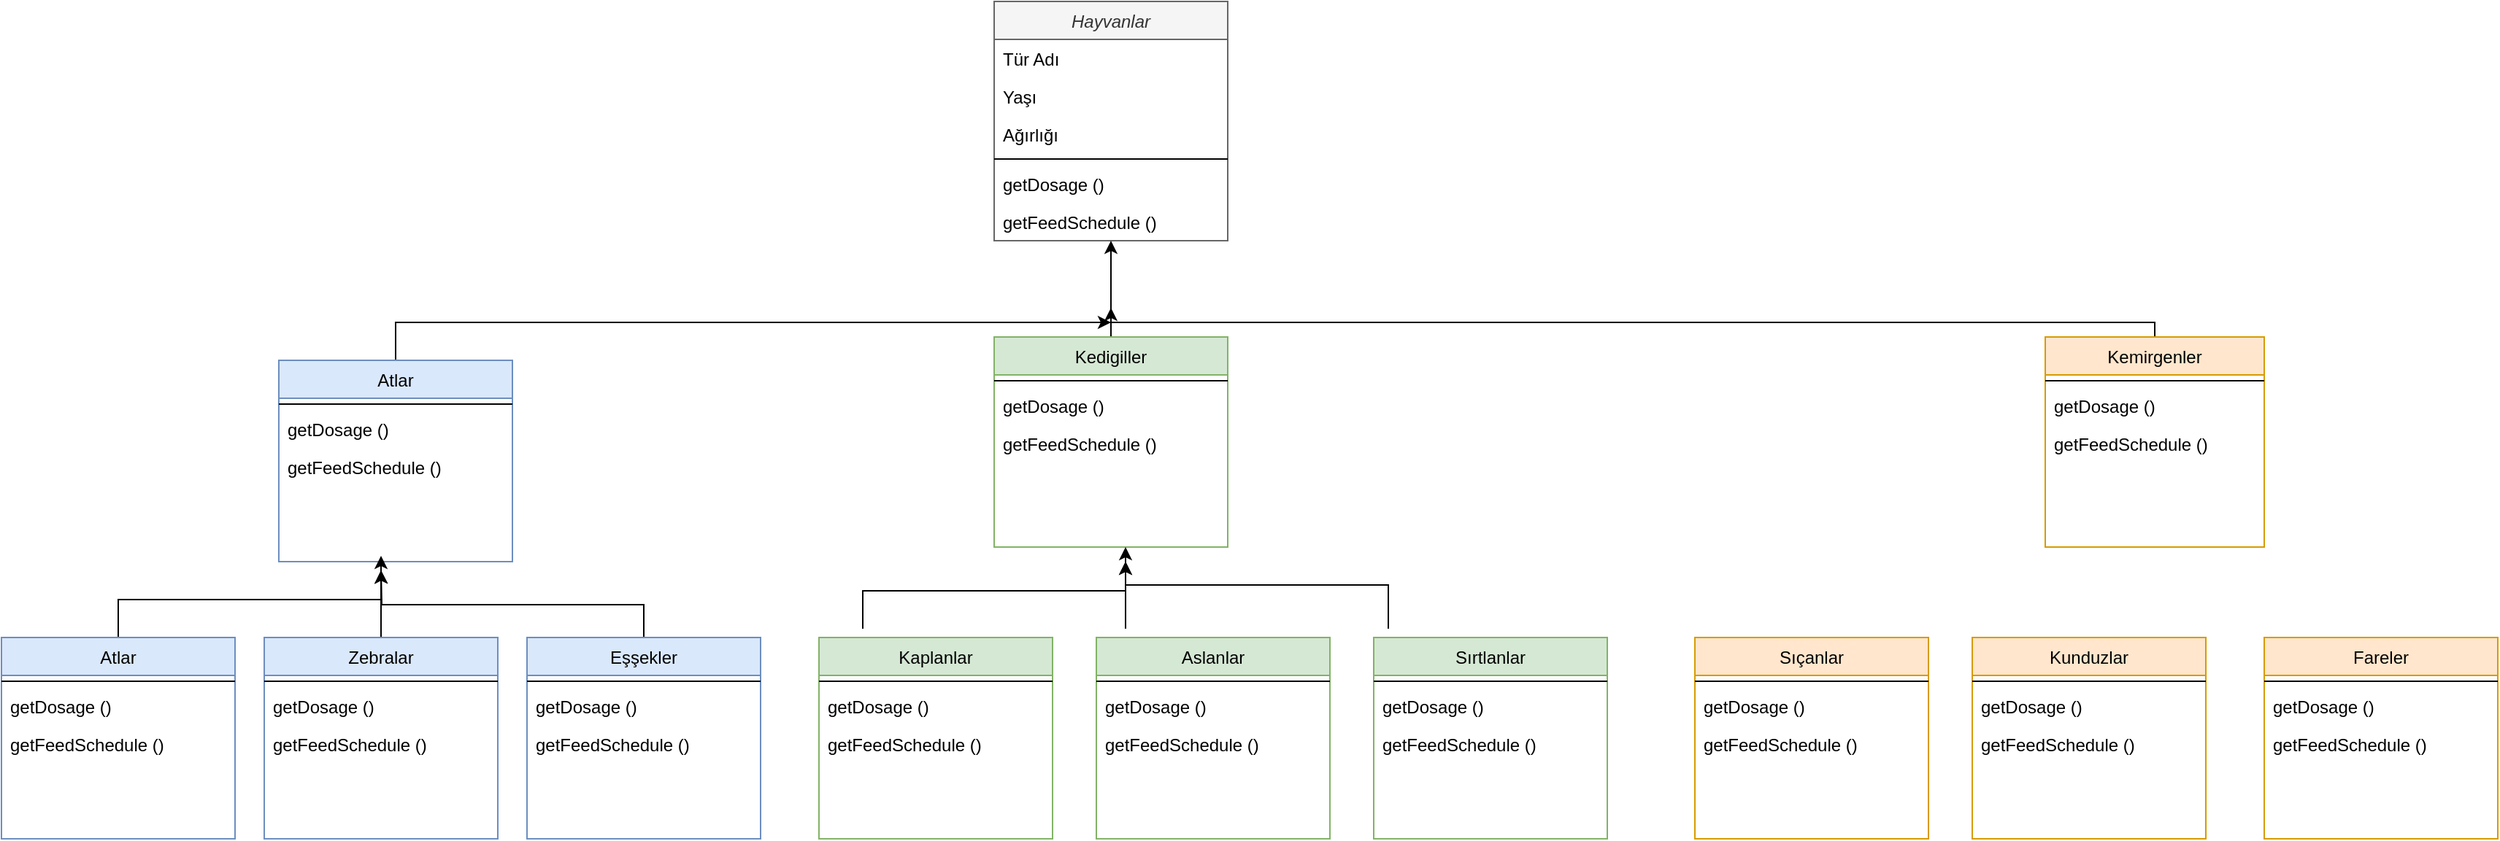 <mxfile version="20.2.4" type="device"><diagram id="C5RBs43oDa-KdzZeNtuy" name="Page-1"><mxGraphModel dx="868" dy="446" grid="1" gridSize="10" guides="1" tooltips="1" connect="1" arrows="1" fold="1" page="1" pageScale="1" pageWidth="827" pageHeight="1169" math="0" shadow="0"><root><mxCell id="WIyWlLk6GJQsqaUBKTNV-0"/><mxCell id="WIyWlLk6GJQsqaUBKTNV-1" parent="WIyWlLk6GJQsqaUBKTNV-0"/><mxCell id="zkfFHV4jXpPFQw0GAbJ--0" value="Hayvanlar" style="swimlane;fontStyle=2;align=center;verticalAlign=top;childLayout=stackLayout;horizontal=1;startSize=26;horizontalStack=0;resizeParent=1;resizeLast=0;collapsible=1;marginBottom=0;rounded=0;shadow=0;strokeWidth=1;fillColor=#f5f5f5;fontColor=#333333;strokeColor=#666666;" parent="WIyWlLk6GJQsqaUBKTNV-1" vertex="1"><mxGeometry x="710" y="80" width="160" height="164" as="geometry"><mxRectangle x="230" y="140" width="160" height="26" as="alternateBounds"/></mxGeometry></mxCell><mxCell id="zkfFHV4jXpPFQw0GAbJ--1" value="Tür Adı" style="text;align=left;verticalAlign=top;spacingLeft=4;spacingRight=4;overflow=hidden;rotatable=0;points=[[0,0.5],[1,0.5]];portConstraint=eastwest;" parent="zkfFHV4jXpPFQw0GAbJ--0" vertex="1"><mxGeometry y="26" width="160" height="26" as="geometry"/></mxCell><mxCell id="zkfFHV4jXpPFQw0GAbJ--2" value="Yaşı " style="text;align=left;verticalAlign=top;spacingLeft=4;spacingRight=4;overflow=hidden;rotatable=0;points=[[0,0.5],[1,0.5]];portConstraint=eastwest;rounded=0;shadow=0;html=0;" parent="zkfFHV4jXpPFQw0GAbJ--0" vertex="1"><mxGeometry y="52" width="160" height="26" as="geometry"/></mxCell><mxCell id="zkfFHV4jXpPFQw0GAbJ--3" value="Ağırlığı" style="text;align=left;verticalAlign=top;spacingLeft=4;spacingRight=4;overflow=hidden;rotatable=0;points=[[0,0.5],[1,0.5]];portConstraint=eastwest;rounded=0;shadow=0;html=0;" parent="zkfFHV4jXpPFQw0GAbJ--0" vertex="1"><mxGeometry y="78" width="160" height="26" as="geometry"/></mxCell><mxCell id="zkfFHV4jXpPFQw0GAbJ--4" value="" style="line;html=1;strokeWidth=1;align=left;verticalAlign=middle;spacingTop=-1;spacingLeft=3;spacingRight=3;rotatable=0;labelPosition=right;points=[];portConstraint=eastwest;" parent="zkfFHV4jXpPFQw0GAbJ--0" vertex="1"><mxGeometry y="104" width="160" height="8" as="geometry"/></mxCell><mxCell id="zkfFHV4jXpPFQw0GAbJ--5" value="getDosage ()" style="text;align=left;verticalAlign=top;spacingLeft=4;spacingRight=4;overflow=hidden;rotatable=0;points=[[0,0.5],[1,0.5]];portConstraint=eastwest;" parent="zkfFHV4jXpPFQw0GAbJ--0" vertex="1"><mxGeometry y="112" width="160" height="26" as="geometry"/></mxCell><mxCell id="9uhu1JV4qAGFvCIlWS7i-2" value="getFeedSchedule ()" style="text;align=left;verticalAlign=top;spacingLeft=4;spacingRight=4;overflow=hidden;rotatable=0;points=[[0,0.5],[1,0.5]];portConstraint=eastwest;" vertex="1" parent="zkfFHV4jXpPFQw0GAbJ--0"><mxGeometry y="138" width="160" height="26" as="geometry"/></mxCell><mxCell id="9uhu1JV4qAGFvCIlWS7i-8" style="edgeStyle=orthogonalEdgeStyle;rounded=0;orthogonalLoop=1;jettySize=auto;html=1;" edge="1" parent="WIyWlLk6GJQsqaUBKTNV-1" source="zkfFHV4jXpPFQw0GAbJ--6"><mxGeometry relative="1" as="geometry"><mxPoint x="790" y="300" as="targetPoint"/><Array as="points"><mxPoint x="300" y="300"/></Array></mxGeometry></mxCell><mxCell id="zkfFHV4jXpPFQw0GAbJ--6" value="Atlar" style="swimlane;fontStyle=0;align=center;verticalAlign=top;childLayout=stackLayout;horizontal=1;startSize=26;horizontalStack=0;resizeParent=1;resizeLast=0;collapsible=1;marginBottom=0;rounded=0;shadow=0;strokeWidth=1;fillColor=#dae8fc;strokeColor=#6c8ebf;" parent="WIyWlLk6GJQsqaUBKTNV-1" vertex="1"><mxGeometry x="220" y="326" width="160" height="138" as="geometry"><mxRectangle x="130" y="380" width="160" height="26" as="alternateBounds"/></mxGeometry></mxCell><mxCell id="zkfFHV4jXpPFQw0GAbJ--9" value="" style="line;html=1;strokeWidth=1;align=left;verticalAlign=middle;spacingTop=-1;spacingLeft=3;spacingRight=3;rotatable=0;labelPosition=right;points=[];portConstraint=eastwest;" parent="zkfFHV4jXpPFQw0GAbJ--6" vertex="1"><mxGeometry y="26" width="160" height="8" as="geometry"/></mxCell><mxCell id="9uhu1JV4qAGFvCIlWS7i-0" value="getDosage ()" style="text;align=left;verticalAlign=top;spacingLeft=4;spacingRight=4;overflow=hidden;rotatable=0;points=[[0,0.5],[1,0.5]];portConstraint=eastwest;" vertex="1" parent="zkfFHV4jXpPFQw0GAbJ--6"><mxGeometry y="34" width="160" height="26" as="geometry"/></mxCell><mxCell id="9uhu1JV4qAGFvCIlWS7i-1" value="getFeedSchedule ()" style="text;align=left;verticalAlign=top;spacingLeft=4;spacingRight=4;overflow=hidden;rotatable=0;points=[[0,0.5],[1,0.5]];portConstraint=eastwest;" vertex="1" parent="zkfFHV4jXpPFQw0GAbJ--6"><mxGeometry y="60" width="160" height="26" as="geometry"/></mxCell><mxCell id="9uhu1JV4qAGFvCIlWS7i-7" value="" style="edgeStyle=orthogonalEdgeStyle;rounded=0;orthogonalLoop=1;jettySize=auto;html=1;" edge="1" parent="WIyWlLk6GJQsqaUBKTNV-1" source="zkfFHV4jXpPFQw0GAbJ--13" target="9uhu1JV4qAGFvCIlWS7i-2"><mxGeometry relative="1" as="geometry"><Array as="points"><mxPoint x="300" y="300"/><mxPoint x="300" y="300"/></Array></mxGeometry></mxCell><mxCell id="zkfFHV4jXpPFQw0GAbJ--13" value="Kedigiller" style="swimlane;fontStyle=0;align=center;verticalAlign=top;childLayout=stackLayout;horizontal=1;startSize=26;horizontalStack=0;resizeParent=1;resizeLast=0;collapsible=1;marginBottom=0;rounded=0;shadow=0;strokeWidth=1;fillColor=#d5e8d4;strokeColor=#82b366;" parent="WIyWlLk6GJQsqaUBKTNV-1" vertex="1"><mxGeometry x="710" y="310" width="160" height="144" as="geometry"><mxRectangle x="340" y="380" width="170" height="26" as="alternateBounds"/></mxGeometry></mxCell><mxCell id="zkfFHV4jXpPFQw0GAbJ--15" value="" style="line;html=1;strokeWidth=1;align=left;verticalAlign=middle;spacingTop=-1;spacingLeft=3;spacingRight=3;rotatable=0;labelPosition=right;points=[];portConstraint=eastwest;" parent="zkfFHV4jXpPFQw0GAbJ--13" vertex="1"><mxGeometry y="26" width="160" height="8" as="geometry"/></mxCell><mxCell id="9uhu1JV4qAGFvCIlWS7i-3" value="getDosage ()" style="text;align=left;verticalAlign=top;spacingLeft=4;spacingRight=4;overflow=hidden;rotatable=0;points=[[0,0.5],[1,0.5]];portConstraint=eastwest;" vertex="1" parent="zkfFHV4jXpPFQw0GAbJ--13"><mxGeometry y="34" width="160" height="26" as="geometry"/></mxCell><mxCell id="9uhu1JV4qAGFvCIlWS7i-4" value="getFeedSchedule ()" style="text;align=left;verticalAlign=top;spacingLeft=4;spacingRight=4;overflow=hidden;rotatable=0;points=[[0,0.5],[1,0.5]];portConstraint=eastwest;" vertex="1" parent="zkfFHV4jXpPFQw0GAbJ--13"><mxGeometry y="60" width="160" height="26" as="geometry"/></mxCell><mxCell id="9uhu1JV4qAGFvCIlWS7i-9" style="edgeStyle=orthogonalEdgeStyle;rounded=0;orthogonalLoop=1;jettySize=auto;html=1;" edge="1" parent="WIyWlLk6GJQsqaUBKTNV-1" source="zkfFHV4jXpPFQw0GAbJ--17"><mxGeometry relative="1" as="geometry"><mxPoint x="790" y="290" as="targetPoint"/><Array as="points"><mxPoint x="1505" y="300"/></Array></mxGeometry></mxCell><mxCell id="zkfFHV4jXpPFQw0GAbJ--17" value="Kemirgenler" style="swimlane;fontStyle=0;align=center;verticalAlign=top;childLayout=stackLayout;horizontal=1;startSize=26;horizontalStack=0;resizeParent=1;resizeLast=0;collapsible=1;marginBottom=0;rounded=0;shadow=0;strokeWidth=1;fillColor=#ffe6cc;strokeColor=#d79b00;" parent="WIyWlLk6GJQsqaUBKTNV-1" vertex="1"><mxGeometry x="1430" y="310" width="150" height="144" as="geometry"><mxRectangle x="550" y="140" width="160" height="26" as="alternateBounds"/></mxGeometry></mxCell><mxCell id="zkfFHV4jXpPFQw0GAbJ--23" value="" style="line;html=1;strokeWidth=1;align=left;verticalAlign=middle;spacingTop=-1;spacingLeft=3;spacingRight=3;rotatable=0;labelPosition=right;points=[];portConstraint=eastwest;" parent="zkfFHV4jXpPFQw0GAbJ--17" vertex="1"><mxGeometry y="26" width="150" height="8" as="geometry"/></mxCell><mxCell id="9uhu1JV4qAGFvCIlWS7i-5" value="getDosage ()" style="text;align=left;verticalAlign=top;spacingLeft=4;spacingRight=4;overflow=hidden;rotatable=0;points=[[0,0.5],[1,0.5]];portConstraint=eastwest;" vertex="1" parent="zkfFHV4jXpPFQw0GAbJ--17"><mxGeometry y="34" width="150" height="26" as="geometry"/></mxCell><mxCell id="9uhu1JV4qAGFvCIlWS7i-6" value="getFeedSchedule ()" style="text;align=left;verticalAlign=top;spacingLeft=4;spacingRight=4;overflow=hidden;rotatable=0;points=[[0,0.5],[1,0.5]];portConstraint=eastwest;" vertex="1" parent="zkfFHV4jXpPFQw0GAbJ--17"><mxGeometry y="60" width="150" height="26" as="geometry"/></mxCell><mxCell id="9uhu1JV4qAGFvCIlWS7i-52" style="edgeStyle=orthogonalEdgeStyle;rounded=0;orthogonalLoop=1;jettySize=auto;html=1;" edge="1" parent="WIyWlLk6GJQsqaUBKTNV-1" source="9uhu1JV4qAGFvCIlWS7i-10"><mxGeometry relative="1" as="geometry"><mxPoint x="290" y="470" as="targetPoint"/><Array as="points"><mxPoint x="110" y="490"/><mxPoint x="290" y="490"/></Array></mxGeometry></mxCell><mxCell id="9uhu1JV4qAGFvCIlWS7i-10" value="Atlar" style="swimlane;fontStyle=0;align=center;verticalAlign=top;childLayout=stackLayout;horizontal=1;startSize=26;horizontalStack=0;resizeParent=1;resizeLast=0;collapsible=1;marginBottom=0;rounded=0;shadow=0;strokeWidth=1;fillColor=#dae8fc;strokeColor=#6c8ebf;" vertex="1" parent="WIyWlLk6GJQsqaUBKTNV-1"><mxGeometry x="30" y="516" width="160" height="138" as="geometry"><mxRectangle x="130" y="380" width="160" height="26" as="alternateBounds"/></mxGeometry></mxCell><mxCell id="9uhu1JV4qAGFvCIlWS7i-11" value="" style="line;html=1;strokeWidth=1;align=left;verticalAlign=middle;spacingTop=-1;spacingLeft=3;spacingRight=3;rotatable=0;labelPosition=right;points=[];portConstraint=eastwest;" vertex="1" parent="9uhu1JV4qAGFvCIlWS7i-10"><mxGeometry y="26" width="160" height="8" as="geometry"/></mxCell><mxCell id="9uhu1JV4qAGFvCIlWS7i-12" value="getDosage ()" style="text;align=left;verticalAlign=top;spacingLeft=4;spacingRight=4;overflow=hidden;rotatable=0;points=[[0,0.5],[1,0.5]];portConstraint=eastwest;" vertex="1" parent="9uhu1JV4qAGFvCIlWS7i-10"><mxGeometry y="34" width="160" height="26" as="geometry"/></mxCell><mxCell id="9uhu1JV4qAGFvCIlWS7i-13" value="getFeedSchedule ()" style="text;align=left;verticalAlign=top;spacingLeft=4;spacingRight=4;overflow=hidden;rotatable=0;points=[[0,0.5],[1,0.5]];portConstraint=eastwest;" vertex="1" parent="9uhu1JV4qAGFvCIlWS7i-10"><mxGeometry y="60" width="160" height="26" as="geometry"/></mxCell><mxCell id="9uhu1JV4qAGFvCIlWS7i-50" style="edgeStyle=orthogonalEdgeStyle;rounded=0;orthogonalLoop=1;jettySize=auto;html=1;exitX=0.5;exitY=0;exitDx=0;exitDy=0;" edge="1" parent="WIyWlLk6GJQsqaUBKTNV-1" source="9uhu1JV4qAGFvCIlWS7i-14"><mxGeometry relative="1" as="geometry"><mxPoint x="290" y="460" as="targetPoint"/></mxGeometry></mxCell><mxCell id="9uhu1JV4qAGFvCIlWS7i-14" value="Zebralar" style="swimlane;fontStyle=0;align=center;verticalAlign=top;childLayout=stackLayout;horizontal=1;startSize=26;horizontalStack=0;resizeParent=1;resizeLast=0;collapsible=1;marginBottom=0;rounded=0;shadow=0;strokeWidth=1;fillColor=#dae8fc;strokeColor=#6c8ebf;" vertex="1" parent="WIyWlLk6GJQsqaUBKTNV-1"><mxGeometry x="210" y="516" width="160" height="138" as="geometry"><mxRectangle x="130" y="380" width="160" height="26" as="alternateBounds"/></mxGeometry></mxCell><mxCell id="9uhu1JV4qAGFvCIlWS7i-15" value="" style="line;html=1;strokeWidth=1;align=left;verticalAlign=middle;spacingTop=-1;spacingLeft=3;spacingRight=3;rotatable=0;labelPosition=right;points=[];portConstraint=eastwest;" vertex="1" parent="9uhu1JV4qAGFvCIlWS7i-14"><mxGeometry y="26" width="160" height="8" as="geometry"/></mxCell><mxCell id="9uhu1JV4qAGFvCIlWS7i-16" value="getDosage ()" style="text;align=left;verticalAlign=top;spacingLeft=4;spacingRight=4;overflow=hidden;rotatable=0;points=[[0,0.5],[1,0.5]];portConstraint=eastwest;" vertex="1" parent="9uhu1JV4qAGFvCIlWS7i-14"><mxGeometry y="34" width="160" height="26" as="geometry"/></mxCell><mxCell id="9uhu1JV4qAGFvCIlWS7i-17" value="getFeedSchedule ()" style="text;align=left;verticalAlign=top;spacingLeft=4;spacingRight=4;overflow=hidden;rotatable=0;points=[[0,0.5],[1,0.5]];portConstraint=eastwest;" vertex="1" parent="9uhu1JV4qAGFvCIlWS7i-14"><mxGeometry y="60" width="160" height="26" as="geometry"/></mxCell><mxCell id="9uhu1JV4qAGFvCIlWS7i-51" style="edgeStyle=orthogonalEdgeStyle;rounded=0;orthogonalLoop=1;jettySize=auto;html=1;exitX=0.5;exitY=0;exitDx=0;exitDy=0;" edge="1" parent="WIyWlLk6GJQsqaUBKTNV-1" source="9uhu1JV4qAGFvCIlWS7i-18"><mxGeometry relative="1" as="geometry"><mxPoint x="290" y="470" as="targetPoint"/></mxGeometry></mxCell><mxCell id="9uhu1JV4qAGFvCIlWS7i-18" value="Eşşekler" style="swimlane;fontStyle=0;align=center;verticalAlign=top;childLayout=stackLayout;horizontal=1;startSize=26;horizontalStack=0;resizeParent=1;resizeLast=0;collapsible=1;marginBottom=0;rounded=0;shadow=0;strokeWidth=1;fillColor=#dae8fc;strokeColor=#6c8ebf;" vertex="1" parent="WIyWlLk6GJQsqaUBKTNV-1"><mxGeometry x="390" y="516" width="160" height="138" as="geometry"><mxRectangle x="130" y="380" width="160" height="26" as="alternateBounds"/></mxGeometry></mxCell><mxCell id="9uhu1JV4qAGFvCIlWS7i-19" value="" style="line;html=1;strokeWidth=1;align=left;verticalAlign=middle;spacingTop=-1;spacingLeft=3;spacingRight=3;rotatable=0;labelPosition=right;points=[];portConstraint=eastwest;" vertex="1" parent="9uhu1JV4qAGFvCIlWS7i-18"><mxGeometry y="26" width="160" height="8" as="geometry"/></mxCell><mxCell id="9uhu1JV4qAGFvCIlWS7i-20" value="getDosage ()" style="text;align=left;verticalAlign=top;spacingLeft=4;spacingRight=4;overflow=hidden;rotatable=0;points=[[0,0.5],[1,0.5]];portConstraint=eastwest;" vertex="1" parent="9uhu1JV4qAGFvCIlWS7i-18"><mxGeometry y="34" width="160" height="26" as="geometry"/></mxCell><mxCell id="9uhu1JV4qAGFvCIlWS7i-21" value="getFeedSchedule ()" style="text;align=left;verticalAlign=top;spacingLeft=4;spacingRight=4;overflow=hidden;rotatable=0;points=[[0,0.5],[1,0.5]];portConstraint=eastwest;" vertex="1" parent="9uhu1JV4qAGFvCIlWS7i-18"><mxGeometry y="60" width="160" height="26" as="geometry"/></mxCell><mxCell id="9uhu1JV4qAGFvCIlWS7i-24" value="Kaplanlar" style="swimlane;fontStyle=0;align=center;verticalAlign=top;childLayout=stackLayout;horizontal=1;startSize=26;horizontalStack=0;resizeParent=1;resizeLast=0;collapsible=1;marginBottom=0;rounded=0;shadow=0;strokeWidth=1;fillColor=#d5e8d4;strokeColor=#82b366;" vertex="1" parent="WIyWlLk6GJQsqaUBKTNV-1"><mxGeometry x="590" y="516" width="160" height="138" as="geometry"><mxRectangle x="130" y="380" width="160" height="26" as="alternateBounds"/></mxGeometry></mxCell><mxCell id="9uhu1JV4qAGFvCIlWS7i-25" value="" style="line;html=1;strokeWidth=1;align=left;verticalAlign=middle;spacingTop=-1;spacingLeft=3;spacingRight=3;rotatable=0;labelPosition=right;points=[];portConstraint=eastwest;" vertex="1" parent="9uhu1JV4qAGFvCIlWS7i-24"><mxGeometry y="26" width="160" height="8" as="geometry"/></mxCell><mxCell id="9uhu1JV4qAGFvCIlWS7i-26" value="getDosage ()" style="text;align=left;verticalAlign=top;spacingLeft=4;spacingRight=4;overflow=hidden;rotatable=0;points=[[0,0.5],[1,0.5]];portConstraint=eastwest;" vertex="1" parent="9uhu1JV4qAGFvCIlWS7i-24"><mxGeometry y="34" width="160" height="26" as="geometry"/></mxCell><mxCell id="9uhu1JV4qAGFvCIlWS7i-27" value="getFeedSchedule ()" style="text;align=left;verticalAlign=top;spacingLeft=4;spacingRight=4;overflow=hidden;rotatable=0;points=[[0,0.5],[1,0.5]];portConstraint=eastwest;" vertex="1" parent="9uhu1JV4qAGFvCIlWS7i-24"><mxGeometry y="60" width="160" height="26" as="geometry"/></mxCell><mxCell id="9uhu1JV4qAGFvCIlWS7i-28" value="Aslanlar" style="swimlane;fontStyle=0;align=center;verticalAlign=top;childLayout=stackLayout;horizontal=1;startSize=26;horizontalStack=0;resizeParent=1;resizeLast=0;collapsible=1;marginBottom=0;rounded=0;shadow=0;strokeWidth=1;fillColor=#d5e8d4;strokeColor=#82b366;" vertex="1" parent="WIyWlLk6GJQsqaUBKTNV-1"><mxGeometry x="780" y="516" width="160" height="138" as="geometry"><mxRectangle x="130" y="380" width="160" height="26" as="alternateBounds"/></mxGeometry></mxCell><mxCell id="9uhu1JV4qAGFvCIlWS7i-29" value="" style="line;html=1;strokeWidth=1;align=left;verticalAlign=middle;spacingTop=-1;spacingLeft=3;spacingRight=3;rotatable=0;labelPosition=right;points=[];portConstraint=eastwest;" vertex="1" parent="9uhu1JV4qAGFvCIlWS7i-28"><mxGeometry y="26" width="160" height="8" as="geometry"/></mxCell><mxCell id="9uhu1JV4qAGFvCIlWS7i-30" value="getDosage ()" style="text;align=left;verticalAlign=top;spacingLeft=4;spacingRight=4;overflow=hidden;rotatable=0;points=[[0,0.5],[1,0.5]];portConstraint=eastwest;" vertex="1" parent="9uhu1JV4qAGFvCIlWS7i-28"><mxGeometry y="34" width="160" height="26" as="geometry"/></mxCell><mxCell id="9uhu1JV4qAGFvCIlWS7i-31" value="getFeedSchedule ()" style="text;align=left;verticalAlign=top;spacingLeft=4;spacingRight=4;overflow=hidden;rotatable=0;points=[[0,0.5],[1,0.5]];portConstraint=eastwest;" vertex="1" parent="9uhu1JV4qAGFvCIlWS7i-28"><mxGeometry y="60" width="160" height="26" as="geometry"/></mxCell><mxCell id="9uhu1JV4qAGFvCIlWS7i-32" value="Sırtlanlar" style="swimlane;fontStyle=0;align=center;verticalAlign=top;childLayout=stackLayout;horizontal=1;startSize=26;horizontalStack=0;resizeParent=1;resizeLast=0;collapsible=1;marginBottom=0;rounded=0;shadow=0;strokeWidth=1;fillColor=#d5e8d4;strokeColor=#82b366;" vertex="1" parent="WIyWlLk6GJQsqaUBKTNV-1"><mxGeometry x="970" y="516" width="160" height="138" as="geometry"><mxRectangle x="130" y="380" width="160" height="26" as="alternateBounds"/></mxGeometry></mxCell><mxCell id="9uhu1JV4qAGFvCIlWS7i-33" value="" style="line;html=1;strokeWidth=1;align=left;verticalAlign=middle;spacingTop=-1;spacingLeft=3;spacingRight=3;rotatable=0;labelPosition=right;points=[];portConstraint=eastwest;" vertex="1" parent="9uhu1JV4qAGFvCIlWS7i-32"><mxGeometry y="26" width="160" height="8" as="geometry"/></mxCell><mxCell id="9uhu1JV4qAGFvCIlWS7i-34" value="getDosage ()" style="text;align=left;verticalAlign=top;spacingLeft=4;spacingRight=4;overflow=hidden;rotatable=0;points=[[0,0.5],[1,0.5]];portConstraint=eastwest;" vertex="1" parent="9uhu1JV4qAGFvCIlWS7i-32"><mxGeometry y="34" width="160" height="26" as="geometry"/></mxCell><mxCell id="9uhu1JV4qAGFvCIlWS7i-35" value="getFeedSchedule ()" style="text;align=left;verticalAlign=top;spacingLeft=4;spacingRight=4;overflow=hidden;rotatable=0;points=[[0,0.5],[1,0.5]];portConstraint=eastwest;" vertex="1" parent="9uhu1JV4qAGFvCIlWS7i-32"><mxGeometry y="60" width="160" height="26" as="geometry"/></mxCell><mxCell id="9uhu1JV4qAGFvCIlWS7i-37" value="Sıçanlar" style="swimlane;fontStyle=0;align=center;verticalAlign=top;childLayout=stackLayout;horizontal=1;startSize=26;horizontalStack=0;resizeParent=1;resizeLast=0;collapsible=1;marginBottom=0;rounded=0;shadow=0;strokeWidth=1;fillColor=#ffe6cc;strokeColor=#d79b00;" vertex="1" parent="WIyWlLk6GJQsqaUBKTNV-1"><mxGeometry x="1190" y="516" width="160" height="138" as="geometry"><mxRectangle x="130" y="380" width="160" height="26" as="alternateBounds"/></mxGeometry></mxCell><mxCell id="9uhu1JV4qAGFvCIlWS7i-38" value="" style="line;html=1;strokeWidth=1;align=left;verticalAlign=middle;spacingTop=-1;spacingLeft=3;spacingRight=3;rotatable=0;labelPosition=right;points=[];portConstraint=eastwest;" vertex="1" parent="9uhu1JV4qAGFvCIlWS7i-37"><mxGeometry y="26" width="160" height="8" as="geometry"/></mxCell><mxCell id="9uhu1JV4qAGFvCIlWS7i-39" value="getDosage ()" style="text;align=left;verticalAlign=top;spacingLeft=4;spacingRight=4;overflow=hidden;rotatable=0;points=[[0,0.5],[1,0.5]];portConstraint=eastwest;" vertex="1" parent="9uhu1JV4qAGFvCIlWS7i-37"><mxGeometry y="34" width="160" height="26" as="geometry"/></mxCell><mxCell id="9uhu1JV4qAGFvCIlWS7i-40" value="getFeedSchedule ()" style="text;align=left;verticalAlign=top;spacingLeft=4;spacingRight=4;overflow=hidden;rotatable=0;points=[[0,0.5],[1,0.5]];portConstraint=eastwest;" vertex="1" parent="9uhu1JV4qAGFvCIlWS7i-37"><mxGeometry y="60" width="160" height="26" as="geometry"/></mxCell><mxCell id="9uhu1JV4qAGFvCIlWS7i-41" value="Kunduzlar" style="swimlane;fontStyle=0;align=center;verticalAlign=top;childLayout=stackLayout;horizontal=1;startSize=26;horizontalStack=0;resizeParent=1;resizeLast=0;collapsible=1;marginBottom=0;rounded=0;shadow=0;strokeWidth=1;fillColor=#ffe6cc;strokeColor=#d79b00;" vertex="1" parent="WIyWlLk6GJQsqaUBKTNV-1"><mxGeometry x="1380" y="516" width="160" height="138" as="geometry"><mxRectangle x="130" y="380" width="160" height="26" as="alternateBounds"/></mxGeometry></mxCell><mxCell id="9uhu1JV4qAGFvCIlWS7i-42" value="" style="line;html=1;strokeWidth=1;align=left;verticalAlign=middle;spacingTop=-1;spacingLeft=3;spacingRight=3;rotatable=0;labelPosition=right;points=[];portConstraint=eastwest;" vertex="1" parent="9uhu1JV4qAGFvCIlWS7i-41"><mxGeometry y="26" width="160" height="8" as="geometry"/></mxCell><mxCell id="9uhu1JV4qAGFvCIlWS7i-43" value="getDosage ()" style="text;align=left;verticalAlign=top;spacingLeft=4;spacingRight=4;overflow=hidden;rotatable=0;points=[[0,0.5],[1,0.5]];portConstraint=eastwest;" vertex="1" parent="9uhu1JV4qAGFvCIlWS7i-41"><mxGeometry y="34" width="160" height="26" as="geometry"/></mxCell><mxCell id="9uhu1JV4qAGFvCIlWS7i-44" value="getFeedSchedule ()" style="text;align=left;verticalAlign=top;spacingLeft=4;spacingRight=4;overflow=hidden;rotatable=0;points=[[0,0.5],[1,0.5]];portConstraint=eastwest;" vertex="1" parent="9uhu1JV4qAGFvCIlWS7i-41"><mxGeometry y="60" width="160" height="26" as="geometry"/></mxCell><mxCell id="9uhu1JV4qAGFvCIlWS7i-45" value="Fareler" style="swimlane;fontStyle=0;align=center;verticalAlign=top;childLayout=stackLayout;horizontal=1;startSize=26;horizontalStack=0;resizeParent=1;resizeLast=0;collapsible=1;marginBottom=0;rounded=0;shadow=0;strokeWidth=1;fillColor=#ffe6cc;strokeColor=#d79b00;" vertex="1" parent="WIyWlLk6GJQsqaUBKTNV-1"><mxGeometry x="1580" y="516" width="160" height="138" as="geometry"><mxRectangle x="130" y="380" width="160" height="26" as="alternateBounds"/></mxGeometry></mxCell><mxCell id="9uhu1JV4qAGFvCIlWS7i-46" value="" style="line;html=1;strokeWidth=1;align=left;verticalAlign=middle;spacingTop=-1;spacingLeft=3;spacingRight=3;rotatable=0;labelPosition=right;points=[];portConstraint=eastwest;" vertex="1" parent="9uhu1JV4qAGFvCIlWS7i-45"><mxGeometry y="26" width="160" height="8" as="geometry"/></mxCell><mxCell id="9uhu1JV4qAGFvCIlWS7i-47" value="getDosage ()" style="text;align=left;verticalAlign=top;spacingLeft=4;spacingRight=4;overflow=hidden;rotatable=0;points=[[0,0.5],[1,0.5]];portConstraint=eastwest;" vertex="1" parent="9uhu1JV4qAGFvCIlWS7i-45"><mxGeometry y="34" width="160" height="26" as="geometry"/></mxCell><mxCell id="9uhu1JV4qAGFvCIlWS7i-48" value="getFeedSchedule ()" style="text;align=left;verticalAlign=top;spacingLeft=4;spacingRight=4;overflow=hidden;rotatable=0;points=[[0,0.5],[1,0.5]];portConstraint=eastwest;" vertex="1" parent="9uhu1JV4qAGFvCIlWS7i-45"><mxGeometry y="60" width="160" height="26" as="geometry"/></mxCell><mxCell id="9uhu1JV4qAGFvCIlWS7i-53" style="edgeStyle=orthogonalEdgeStyle;rounded=0;orthogonalLoop=1;jettySize=auto;html=1;" edge="1" parent="WIyWlLk6GJQsqaUBKTNV-1"><mxGeometry relative="1" as="geometry"><mxPoint x="800" y="464" as="targetPoint"/><mxPoint x="620" y="510" as="sourcePoint"/><Array as="points"><mxPoint x="620" y="484"/><mxPoint x="800" y="484"/></Array></mxGeometry></mxCell><mxCell id="9uhu1JV4qAGFvCIlWS7i-54" style="edgeStyle=orthogonalEdgeStyle;rounded=0;orthogonalLoop=1;jettySize=auto;html=1;exitX=0.5;exitY=0;exitDx=0;exitDy=0;" edge="1" parent="WIyWlLk6GJQsqaUBKTNV-1"><mxGeometry relative="1" as="geometry"><mxPoint x="800" y="454" as="targetPoint"/><mxPoint x="800" y="510" as="sourcePoint"/></mxGeometry></mxCell><mxCell id="9uhu1JV4qAGFvCIlWS7i-55" style="edgeStyle=orthogonalEdgeStyle;rounded=0;orthogonalLoop=1;jettySize=auto;html=1;exitX=0.5;exitY=0;exitDx=0;exitDy=0;" edge="1" parent="WIyWlLk6GJQsqaUBKTNV-1"><mxGeometry relative="1" as="geometry"><mxPoint x="800" y="464" as="targetPoint"/><mxPoint x="980" y="510" as="sourcePoint"/><Array as="points"><mxPoint x="980" y="480"/><mxPoint x="800" y="480"/></Array></mxGeometry></mxCell></root></mxGraphModel></diagram></mxfile>